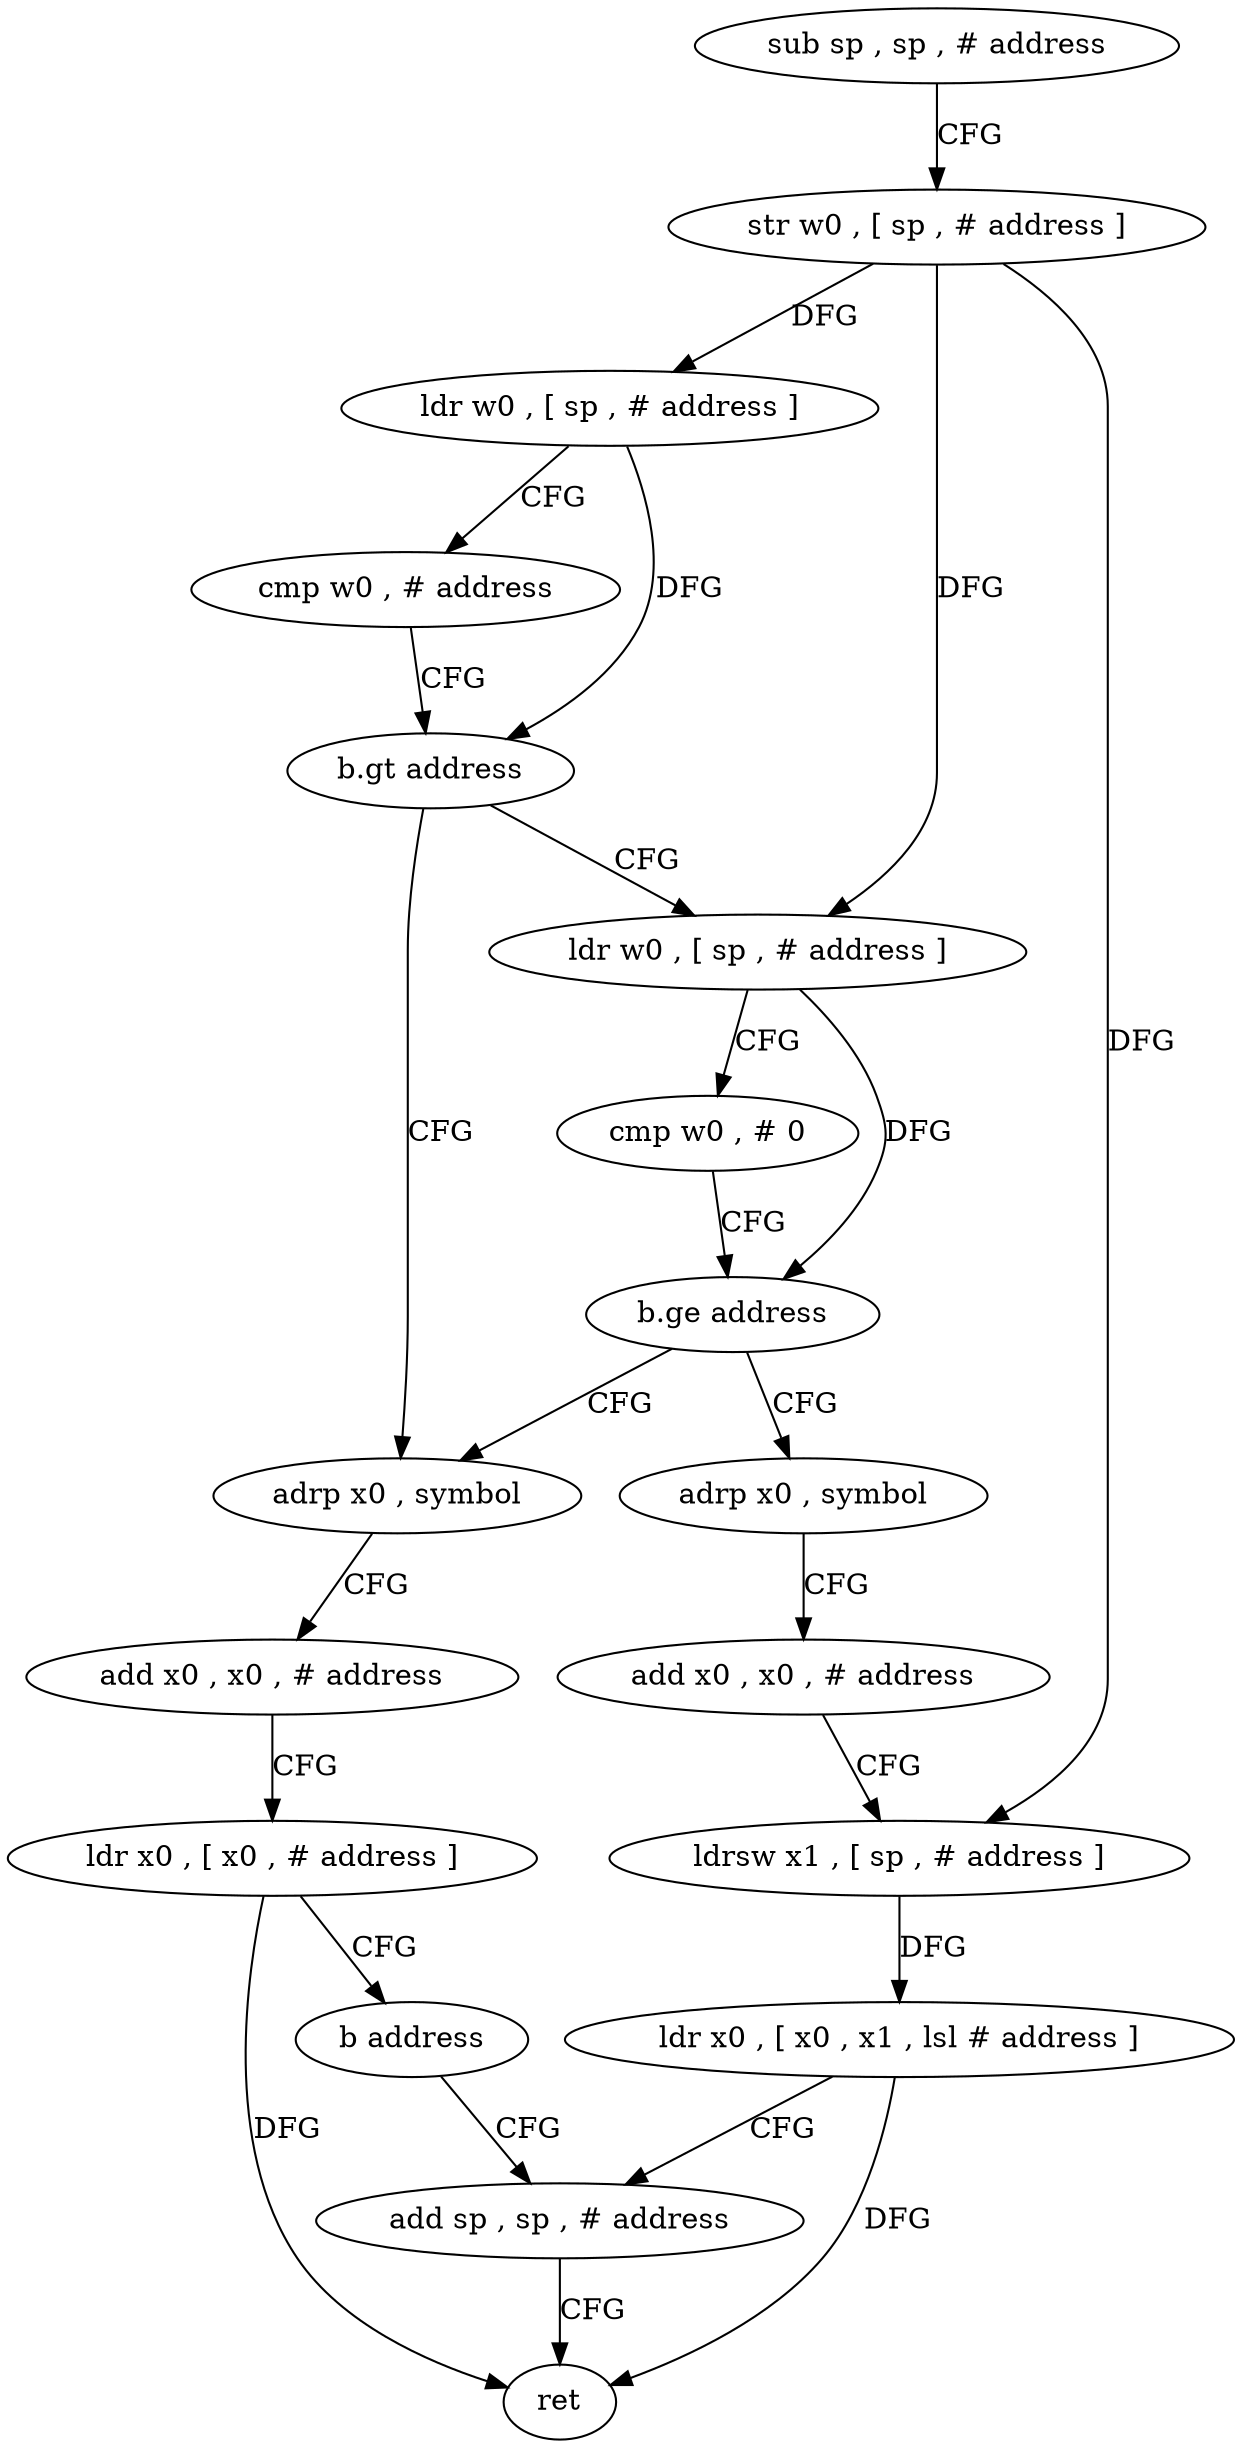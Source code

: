 digraph "func" {
"4347000" [label = "sub sp , sp , # address" ]
"4347004" [label = "str w0 , [ sp , # address ]" ]
"4347008" [label = "ldr w0 , [ sp , # address ]" ]
"4347012" [label = "cmp w0 , # address" ]
"4347016" [label = "b.gt address" ]
"4347032" [label = "adrp x0 , symbol" ]
"4347020" [label = "ldr w0 , [ sp , # address ]" ]
"4347036" [label = "add x0 , x0 , # address" ]
"4347040" [label = "ldr x0 , [ x0 , # address ]" ]
"4347044" [label = "b address" ]
"4347064" [label = "add sp , sp , # address" ]
"4347024" [label = "cmp w0 , # 0" ]
"4347028" [label = "b.ge address" ]
"4347048" [label = "adrp x0 , symbol" ]
"4347068" [label = "ret" ]
"4347052" [label = "add x0 , x0 , # address" ]
"4347056" [label = "ldrsw x1 , [ sp , # address ]" ]
"4347060" [label = "ldr x0 , [ x0 , x1 , lsl # address ]" ]
"4347000" -> "4347004" [ label = "CFG" ]
"4347004" -> "4347008" [ label = "DFG" ]
"4347004" -> "4347020" [ label = "DFG" ]
"4347004" -> "4347056" [ label = "DFG" ]
"4347008" -> "4347012" [ label = "CFG" ]
"4347008" -> "4347016" [ label = "DFG" ]
"4347012" -> "4347016" [ label = "CFG" ]
"4347016" -> "4347032" [ label = "CFG" ]
"4347016" -> "4347020" [ label = "CFG" ]
"4347032" -> "4347036" [ label = "CFG" ]
"4347020" -> "4347024" [ label = "CFG" ]
"4347020" -> "4347028" [ label = "DFG" ]
"4347036" -> "4347040" [ label = "CFG" ]
"4347040" -> "4347044" [ label = "CFG" ]
"4347040" -> "4347068" [ label = "DFG" ]
"4347044" -> "4347064" [ label = "CFG" ]
"4347064" -> "4347068" [ label = "CFG" ]
"4347024" -> "4347028" [ label = "CFG" ]
"4347028" -> "4347048" [ label = "CFG" ]
"4347028" -> "4347032" [ label = "CFG" ]
"4347048" -> "4347052" [ label = "CFG" ]
"4347052" -> "4347056" [ label = "CFG" ]
"4347056" -> "4347060" [ label = "DFG" ]
"4347060" -> "4347064" [ label = "CFG" ]
"4347060" -> "4347068" [ label = "DFG" ]
}
